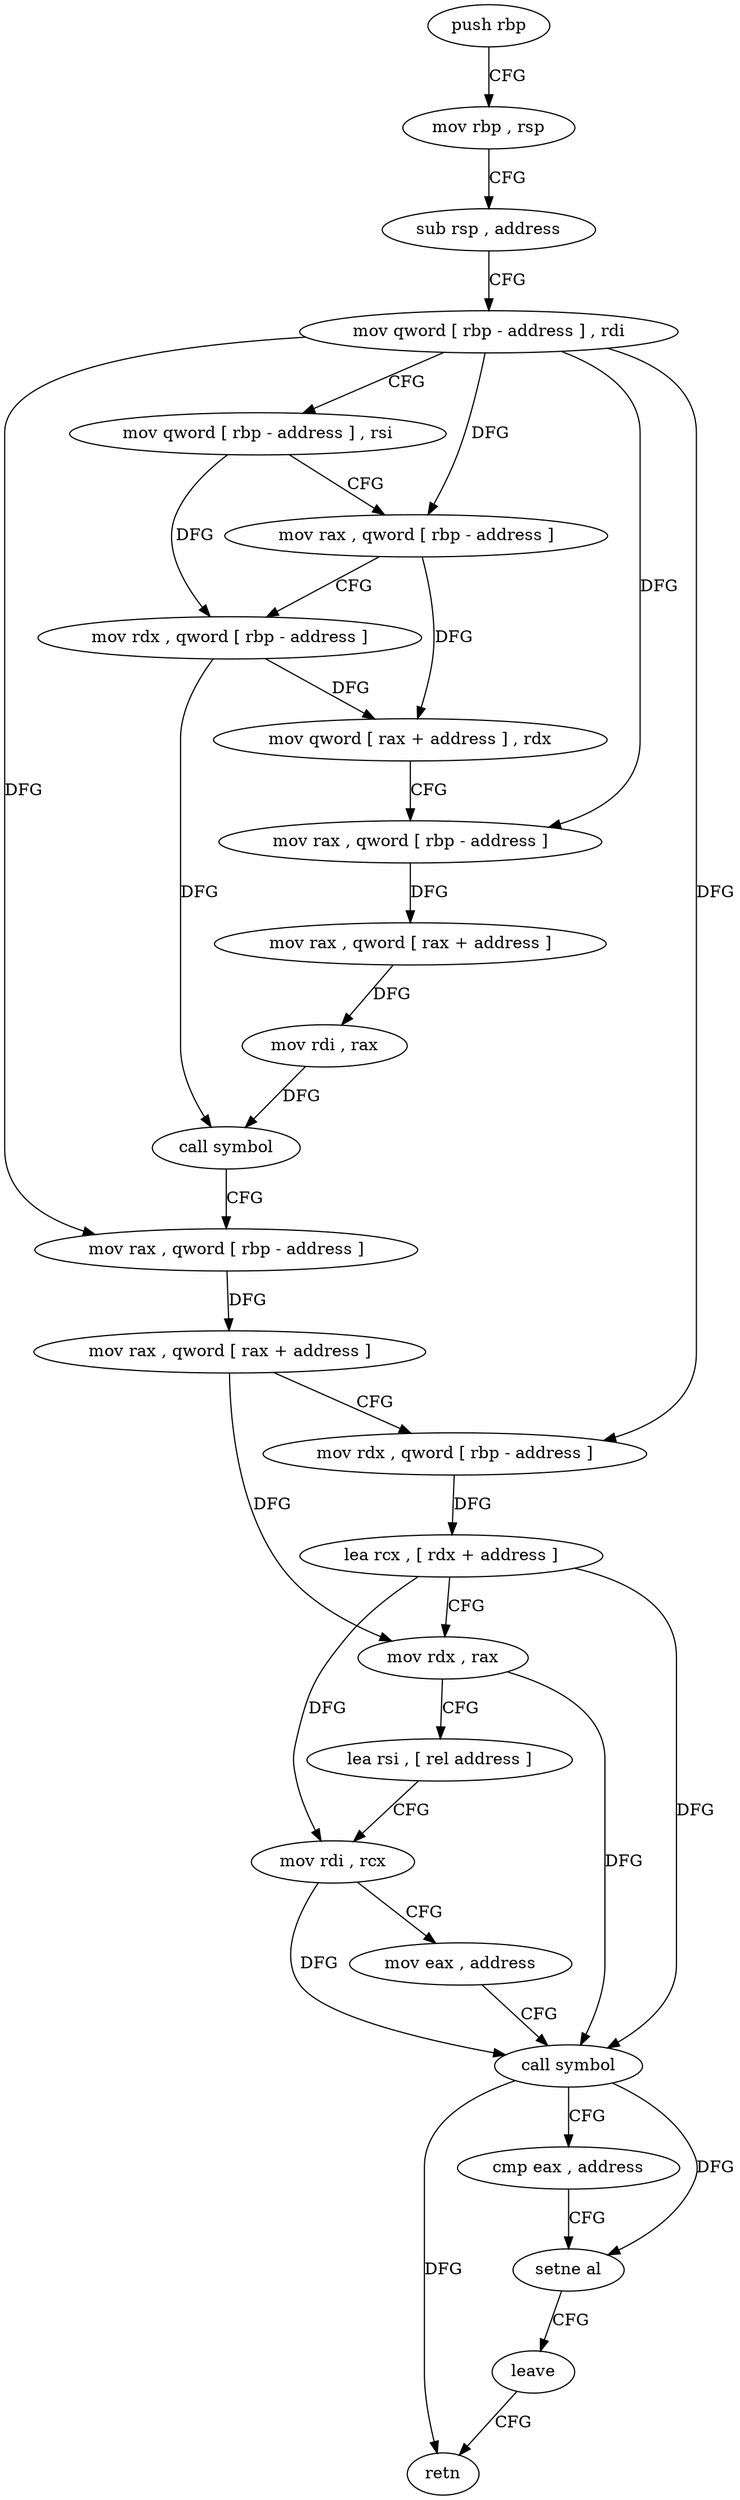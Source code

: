 digraph "func" {
"89268" [label = "push rbp" ]
"89269" [label = "mov rbp , rsp" ]
"89272" [label = "sub rsp , address" ]
"89276" [label = "mov qword [ rbp - address ] , rdi" ]
"89280" [label = "mov qword [ rbp - address ] , rsi" ]
"89284" [label = "mov rax , qword [ rbp - address ]" ]
"89288" [label = "mov rdx , qword [ rbp - address ]" ]
"89292" [label = "mov qword [ rax + address ] , rdx" ]
"89296" [label = "mov rax , qword [ rbp - address ]" ]
"89300" [label = "mov rax , qword [ rax + address ]" ]
"89304" [label = "mov rdi , rax" ]
"89307" [label = "call symbol" ]
"89312" [label = "mov rax , qword [ rbp - address ]" ]
"89316" [label = "mov rax , qword [ rax + address ]" ]
"89320" [label = "mov rdx , qword [ rbp - address ]" ]
"89324" [label = "lea rcx , [ rdx + address ]" ]
"89328" [label = "mov rdx , rax" ]
"89331" [label = "lea rsi , [ rel address ]" ]
"89338" [label = "mov rdi , rcx" ]
"89341" [label = "mov eax , address" ]
"89346" [label = "call symbol" ]
"89351" [label = "cmp eax , address" ]
"89354" [label = "setne al" ]
"89357" [label = "leave" ]
"89358" [label = "retn" ]
"89268" -> "89269" [ label = "CFG" ]
"89269" -> "89272" [ label = "CFG" ]
"89272" -> "89276" [ label = "CFG" ]
"89276" -> "89280" [ label = "CFG" ]
"89276" -> "89284" [ label = "DFG" ]
"89276" -> "89296" [ label = "DFG" ]
"89276" -> "89312" [ label = "DFG" ]
"89276" -> "89320" [ label = "DFG" ]
"89280" -> "89284" [ label = "CFG" ]
"89280" -> "89288" [ label = "DFG" ]
"89284" -> "89288" [ label = "CFG" ]
"89284" -> "89292" [ label = "DFG" ]
"89288" -> "89292" [ label = "DFG" ]
"89288" -> "89307" [ label = "DFG" ]
"89292" -> "89296" [ label = "CFG" ]
"89296" -> "89300" [ label = "DFG" ]
"89300" -> "89304" [ label = "DFG" ]
"89304" -> "89307" [ label = "DFG" ]
"89307" -> "89312" [ label = "CFG" ]
"89312" -> "89316" [ label = "DFG" ]
"89316" -> "89320" [ label = "CFG" ]
"89316" -> "89328" [ label = "DFG" ]
"89320" -> "89324" [ label = "DFG" ]
"89324" -> "89328" [ label = "CFG" ]
"89324" -> "89338" [ label = "DFG" ]
"89324" -> "89346" [ label = "DFG" ]
"89328" -> "89331" [ label = "CFG" ]
"89328" -> "89346" [ label = "DFG" ]
"89331" -> "89338" [ label = "CFG" ]
"89338" -> "89341" [ label = "CFG" ]
"89338" -> "89346" [ label = "DFG" ]
"89341" -> "89346" [ label = "CFG" ]
"89346" -> "89351" [ label = "CFG" ]
"89346" -> "89354" [ label = "DFG" ]
"89346" -> "89358" [ label = "DFG" ]
"89351" -> "89354" [ label = "CFG" ]
"89354" -> "89357" [ label = "CFG" ]
"89357" -> "89358" [ label = "CFG" ]
}
